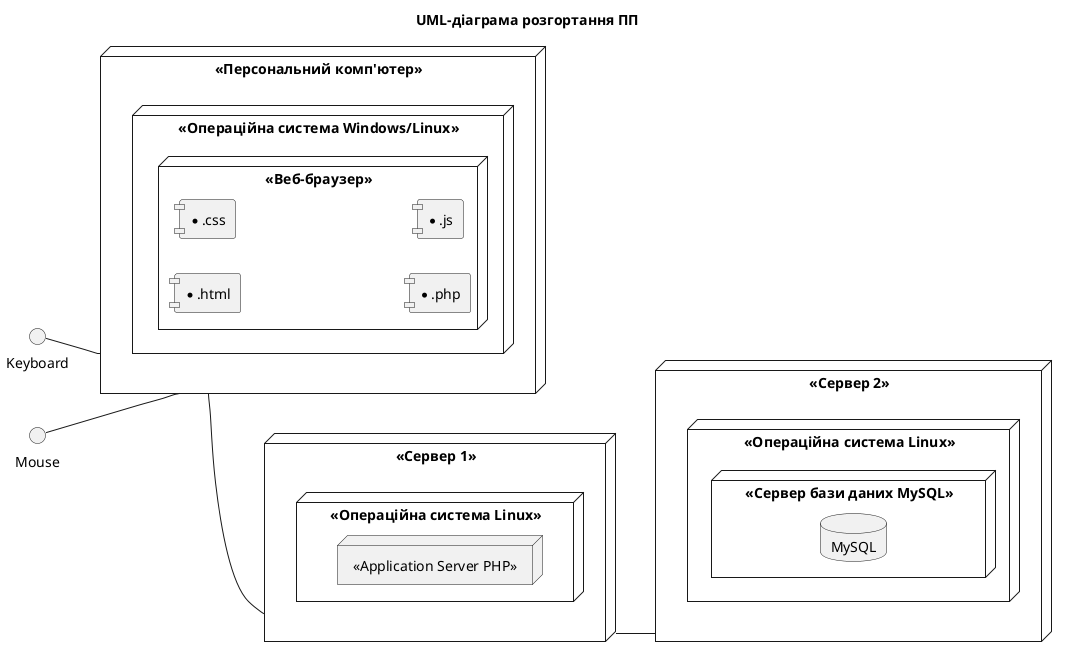 @startuml
title UML-діаграма розгортання ПП

left to right direction

skinparam componentStyle uml1

node "<<Персональний комп'ютер>>" as dk {
    node "<<Операційна система Windows/Linux>>" {
        node "<<Веб-браузер>>" {
            component [*.html]
            component [*.css]
            component [*.php]
            component [*.js]
        }
    }
}

interface Keyboard

interface Mouse

Keyboard -- dk

Mouse -- dk

node "<<Сервер 1>>" as serv1 {
	node "<<Операційна система Linux>>" as l1 {
	    node "<<Application Server PHP>>" {
		    component [*.php]
		}
	}
}

dk -- serv1

node "<<Сервер 2>>" as serv2 {
	node "<<Операційна система Linux>>" as l2 {
	    node "<<Сервер бази даних MySQL>>" {
		    database MySQL
		}
	}
}

serv1 -- serv2
@enduml
